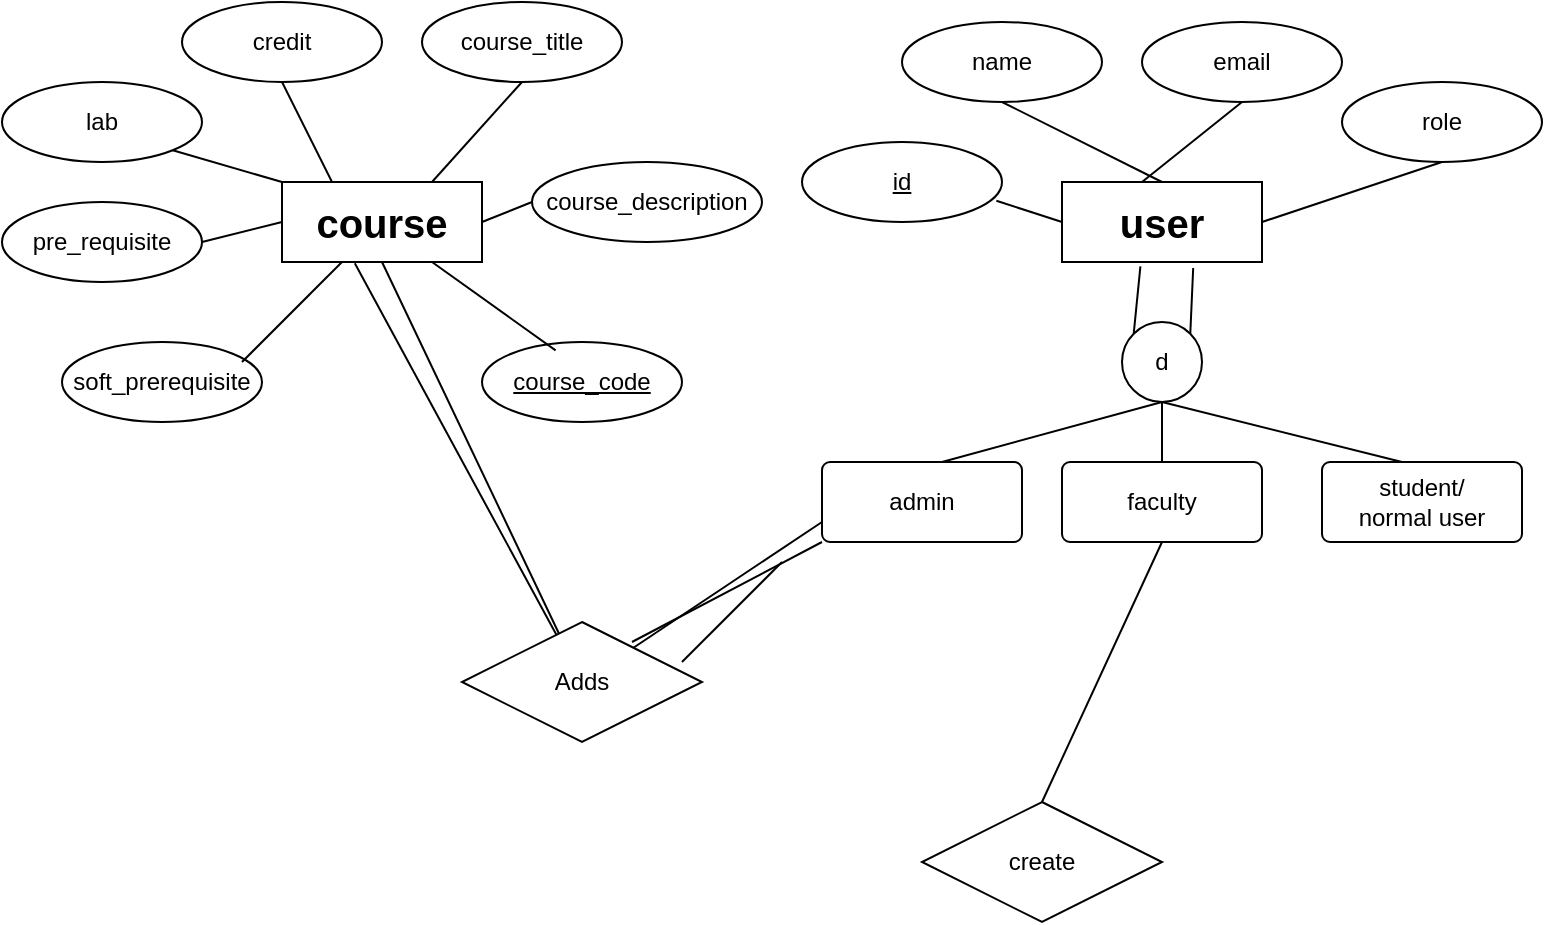 <mxfile version="26.2.14">
  <diagram id="ExRd747YodB1tS0hdPxh" name="Page-1">
    <mxGraphModel dx="1042" dy="562" grid="1" gridSize="10" guides="1" tooltips="1" connect="1" arrows="1" fold="1" page="1" pageScale="1" pageWidth="850" pageHeight="1100" math="0" shadow="0">
      <root>
        <mxCell id="0" />
        <mxCell id="1" parent="0" />
        <mxCell id="kQrc4dePowJOGRrl5MvS-1" value="&lt;b&gt;&lt;font style=&quot;font-size: 20px;&quot;&gt;course&lt;/font&gt;&lt;/b&gt;" style="whiteSpace=wrap;html=1;align=center;" vertex="1" parent="1">
          <mxGeometry x="200" y="270" width="100" height="40" as="geometry" />
        </mxCell>
        <mxCell id="kQrc4dePowJOGRrl5MvS-2" value="soft_prerequisite" style="ellipse;whiteSpace=wrap;html=1;align=center;" vertex="1" parent="1">
          <mxGeometry x="90" y="350" width="100" height="40" as="geometry" />
        </mxCell>
        <mxCell id="kQrc4dePowJOGRrl5MvS-3" value="&lt;u&gt;course_code&lt;/u&gt;" style="ellipse;whiteSpace=wrap;html=1;align=center;" vertex="1" parent="1">
          <mxGeometry x="300" y="350" width="100" height="40" as="geometry" />
        </mxCell>
        <mxCell id="kQrc4dePowJOGRrl5MvS-4" value="pre_requisite" style="ellipse;whiteSpace=wrap;html=1;align=center;" vertex="1" parent="1">
          <mxGeometry x="60" y="280" width="100" height="40" as="geometry" />
        </mxCell>
        <mxCell id="kQrc4dePowJOGRrl5MvS-5" value="course_title" style="ellipse;whiteSpace=wrap;html=1;align=center;" vertex="1" parent="1">
          <mxGeometry x="270" y="180" width="100" height="40" as="geometry" />
        </mxCell>
        <mxCell id="kQrc4dePowJOGRrl5MvS-6" value="lab" style="ellipse;whiteSpace=wrap;html=1;align=center;" vertex="1" parent="1">
          <mxGeometry x="60" y="220" width="100" height="40" as="geometry" />
        </mxCell>
        <mxCell id="kQrc4dePowJOGRrl5MvS-7" value="credit" style="ellipse;whiteSpace=wrap;html=1;align=center;" vertex="1" parent="1">
          <mxGeometry x="150" y="180" width="100" height="40" as="geometry" />
        </mxCell>
        <mxCell id="kQrc4dePowJOGRrl5MvS-8" value="&lt;b&gt;&lt;font style=&quot;font-size: 20px;&quot;&gt;user&lt;/font&gt;&lt;/b&gt;" style="whiteSpace=wrap;html=1;align=center;" vertex="1" parent="1">
          <mxGeometry x="590" y="270" width="100" height="40" as="geometry" />
        </mxCell>
        <mxCell id="kQrc4dePowJOGRrl5MvS-9" value="role" style="ellipse;whiteSpace=wrap;html=1;align=center;" vertex="1" parent="1">
          <mxGeometry x="730" y="220" width="100" height="40" as="geometry" />
        </mxCell>
        <mxCell id="kQrc4dePowJOGRrl5MvS-10" value="email" style="ellipse;whiteSpace=wrap;html=1;align=center;" vertex="1" parent="1">
          <mxGeometry x="630" y="190" width="100" height="40" as="geometry" />
        </mxCell>
        <mxCell id="kQrc4dePowJOGRrl5MvS-11" value="name" style="ellipse;whiteSpace=wrap;html=1;align=center;" vertex="1" parent="1">
          <mxGeometry x="510" y="190" width="100" height="40" as="geometry" />
        </mxCell>
        <mxCell id="kQrc4dePowJOGRrl5MvS-12" value="id" style="ellipse;whiteSpace=wrap;html=1;align=center;fontStyle=4;" vertex="1" parent="1">
          <mxGeometry x="460" y="250" width="100" height="40" as="geometry" />
        </mxCell>
        <mxCell id="kQrc4dePowJOGRrl5MvS-13" value="student/&lt;div&gt;normal user&lt;/div&gt;" style="rounded=1;arcSize=10;whiteSpace=wrap;html=1;align=center;" vertex="1" parent="1">
          <mxGeometry x="720" y="410" width="100" height="40" as="geometry" />
        </mxCell>
        <mxCell id="kQrc4dePowJOGRrl5MvS-14" value="admin" style="rounded=1;arcSize=10;whiteSpace=wrap;html=1;align=center;" vertex="1" parent="1">
          <mxGeometry x="470" y="410" width="100" height="40" as="geometry" />
        </mxCell>
        <mxCell id="kQrc4dePowJOGRrl5MvS-15" value="faculty" style="rounded=1;arcSize=10;whiteSpace=wrap;html=1;align=center;" vertex="1" parent="1">
          <mxGeometry x="590" y="410" width="100" height="40" as="geometry" />
        </mxCell>
        <mxCell id="kQrc4dePowJOGRrl5MvS-16" value="d" style="ellipse;whiteSpace=wrap;html=1;aspect=fixed;" vertex="1" parent="1">
          <mxGeometry x="620" y="340" width="40" height="40" as="geometry" />
        </mxCell>
        <mxCell id="kQrc4dePowJOGRrl5MvS-17" value="" style="endArrow=none;html=1;rounded=0;entryX=0.392;entryY=1.055;entryDx=0;entryDy=0;entryPerimeter=0;exitX=0;exitY=0;exitDx=0;exitDy=0;" edge="1" parent="1" source="kQrc4dePowJOGRrl5MvS-16" target="kQrc4dePowJOGRrl5MvS-8">
          <mxGeometry width="50" height="50" relative="1" as="geometry">
            <mxPoint x="400" y="410" as="sourcePoint" />
            <mxPoint x="450" y="360" as="targetPoint" />
          </mxGeometry>
        </mxCell>
        <mxCell id="kQrc4dePowJOGRrl5MvS-18" value="" style="endArrow=none;html=1;rounded=0;entryX=0.656;entryY=1.075;entryDx=0;entryDy=0;entryPerimeter=0;exitX=1;exitY=0;exitDx=0;exitDy=0;" edge="1" parent="1" source="kQrc4dePowJOGRrl5MvS-16" target="kQrc4dePowJOGRrl5MvS-8">
          <mxGeometry width="50" height="50" relative="1" as="geometry">
            <mxPoint x="400" y="410" as="sourcePoint" />
            <mxPoint x="450" y="360" as="targetPoint" />
          </mxGeometry>
        </mxCell>
        <mxCell id="kQrc4dePowJOGRrl5MvS-19" value="" style="endArrow=none;html=1;rounded=0;entryX=0.5;entryY=1;entryDx=0;entryDy=0;" edge="1" parent="1" target="kQrc4dePowJOGRrl5MvS-16">
          <mxGeometry width="50" height="50" relative="1" as="geometry">
            <mxPoint x="640" y="410" as="sourcePoint" />
            <mxPoint x="690" y="360" as="targetPoint" />
          </mxGeometry>
        </mxCell>
        <mxCell id="kQrc4dePowJOGRrl5MvS-20" value="" style="endArrow=none;html=1;rounded=0;entryX=0.5;entryY=1;entryDx=0;entryDy=0;" edge="1" parent="1" target="kQrc4dePowJOGRrl5MvS-16">
          <mxGeometry width="50" height="50" relative="1" as="geometry">
            <mxPoint x="760" y="410" as="sourcePoint" />
            <mxPoint x="810" y="360" as="targetPoint" />
          </mxGeometry>
        </mxCell>
        <mxCell id="kQrc4dePowJOGRrl5MvS-21" value="" style="endArrow=none;html=1;rounded=0;entryX=0.5;entryY=1;entryDx=0;entryDy=0;" edge="1" parent="1" target="kQrc4dePowJOGRrl5MvS-16">
          <mxGeometry width="50" height="50" relative="1" as="geometry">
            <mxPoint x="530" y="410" as="sourcePoint" />
            <mxPoint x="580" y="360" as="targetPoint" />
          </mxGeometry>
        </mxCell>
        <mxCell id="kQrc4dePowJOGRrl5MvS-22" value="" style="endArrow=none;html=1;rounded=0;exitX=0.972;exitY=0.735;exitDx=0;exitDy=0;exitPerimeter=0;" edge="1" parent="1" source="kQrc4dePowJOGRrl5MvS-12">
          <mxGeometry width="50" height="50" relative="1" as="geometry">
            <mxPoint x="540" y="340" as="sourcePoint" />
            <mxPoint x="590" y="290" as="targetPoint" />
          </mxGeometry>
        </mxCell>
        <mxCell id="kQrc4dePowJOGRrl5MvS-24" value="" style="endArrow=none;html=1;rounded=0;entryX=0.5;entryY=0;entryDx=0;entryDy=0;exitX=0.5;exitY=1;exitDx=0;exitDy=0;" edge="1" parent="1" source="kQrc4dePowJOGRrl5MvS-11" target="kQrc4dePowJOGRrl5MvS-8">
          <mxGeometry width="50" height="50" relative="1" as="geometry">
            <mxPoint x="580" y="265" as="sourcePoint" />
            <mxPoint x="630" y="215" as="targetPoint" />
          </mxGeometry>
        </mxCell>
        <mxCell id="kQrc4dePowJOGRrl5MvS-25" value="" style="endArrow=none;html=1;rounded=0;entryX=0.5;entryY=1;entryDx=0;entryDy=0;exitX=1;exitY=0.5;exitDx=0;exitDy=0;" edge="1" parent="1" source="kQrc4dePowJOGRrl5MvS-8" target="kQrc4dePowJOGRrl5MvS-9">
          <mxGeometry width="50" height="50" relative="1" as="geometry">
            <mxPoint x="690" y="310" as="sourcePoint" />
            <mxPoint x="740" y="260" as="targetPoint" />
          </mxGeometry>
        </mxCell>
        <mxCell id="kQrc4dePowJOGRrl5MvS-26" value="" style="endArrow=none;html=1;rounded=0;entryX=0.5;entryY=1;entryDx=0;entryDy=0;" edge="1" parent="1" target="kQrc4dePowJOGRrl5MvS-10">
          <mxGeometry width="50" height="50" relative="1" as="geometry">
            <mxPoint x="630" y="270" as="sourcePoint" />
            <mxPoint x="680" y="220" as="targetPoint" />
          </mxGeometry>
        </mxCell>
        <mxCell id="kQrc4dePowJOGRrl5MvS-27" value="" style="endArrow=none;html=1;rounded=0;entryX=0;entryY=0;entryDx=0;entryDy=0;exitX=1;exitY=1;exitDx=0;exitDy=0;" edge="1" parent="1" source="kQrc4dePowJOGRrl5MvS-6" target="kQrc4dePowJOGRrl5MvS-1">
          <mxGeometry width="50" height="50" relative="1" as="geometry">
            <mxPoint x="140" y="295" as="sourcePoint" />
            <mxPoint x="190" y="245" as="targetPoint" />
          </mxGeometry>
        </mxCell>
        <mxCell id="kQrc4dePowJOGRrl5MvS-28" value="" style="endArrow=none;html=1;rounded=0;entryX=0;entryY=0.5;entryDx=0;entryDy=0;exitX=1;exitY=0.5;exitDx=0;exitDy=0;" edge="1" parent="1" source="kQrc4dePowJOGRrl5MvS-4" target="kQrc4dePowJOGRrl5MvS-1">
          <mxGeometry width="50" height="50" relative="1" as="geometry">
            <mxPoint x="150" y="325" as="sourcePoint" />
            <mxPoint x="200" y="275" as="targetPoint" />
          </mxGeometry>
        </mxCell>
        <mxCell id="kQrc4dePowJOGRrl5MvS-29" value="" style="endArrow=none;html=1;rounded=0;entryX=0.5;entryY=1;entryDx=0;entryDy=0;exitX=0.25;exitY=0;exitDx=0;exitDy=0;" edge="1" parent="1" source="kQrc4dePowJOGRrl5MvS-1" target="kQrc4dePowJOGRrl5MvS-7">
          <mxGeometry width="50" height="50" relative="1" as="geometry">
            <mxPoint x="190" y="270" as="sourcePoint" />
            <mxPoint x="240" y="220" as="targetPoint" />
          </mxGeometry>
        </mxCell>
        <mxCell id="kQrc4dePowJOGRrl5MvS-30" value="" style="endArrow=none;html=1;rounded=0;exitX=0.75;exitY=0;exitDx=0;exitDy=0;entryX=0.5;entryY=1;entryDx=0;entryDy=0;" edge="1" parent="1" source="kQrc4dePowJOGRrl5MvS-1" target="kQrc4dePowJOGRrl5MvS-5">
          <mxGeometry width="50" height="50" relative="1" as="geometry">
            <mxPoint x="240" y="270" as="sourcePoint" />
            <mxPoint x="290" y="220" as="targetPoint" />
          </mxGeometry>
        </mxCell>
        <mxCell id="kQrc4dePowJOGRrl5MvS-31" value="" style="endArrow=none;html=1;rounded=0;" edge="1" parent="1">
          <mxGeometry width="50" height="50" relative="1" as="geometry">
            <mxPoint x="180" y="360" as="sourcePoint" />
            <mxPoint x="230" y="310" as="targetPoint" />
          </mxGeometry>
        </mxCell>
        <mxCell id="kQrc4dePowJOGRrl5MvS-32" value="" style="endArrow=none;html=1;rounded=0;entryX=0.368;entryY=0.105;entryDx=0;entryDy=0;exitX=0.75;exitY=1;exitDx=0;exitDy=0;entryPerimeter=0;" edge="1" parent="1" source="kQrc4dePowJOGRrl5MvS-1" target="kQrc4dePowJOGRrl5MvS-3">
          <mxGeometry width="50" height="50" relative="1" as="geometry">
            <mxPoint x="310" y="340" as="sourcePoint" />
            <mxPoint x="360" y="290" as="targetPoint" />
          </mxGeometry>
        </mxCell>
        <mxCell id="kQrc4dePowJOGRrl5MvS-33" value="course_description" style="ellipse;whiteSpace=wrap;html=1;align=center;" vertex="1" parent="1">
          <mxGeometry x="325" y="260" width="115" height="40" as="geometry" />
        </mxCell>
        <mxCell id="kQrc4dePowJOGRrl5MvS-34" value="" style="endArrow=none;html=1;rounded=0;exitX=1;exitY=0.5;exitDx=0;exitDy=0;entryX=0;entryY=0.5;entryDx=0;entryDy=0;" edge="1" parent="1" source="kQrc4dePowJOGRrl5MvS-1" target="kQrc4dePowJOGRrl5MvS-33">
          <mxGeometry width="50" height="50" relative="1" as="geometry">
            <mxPoint x="290" y="350" as="sourcePoint" />
            <mxPoint x="340" y="300" as="targetPoint" />
          </mxGeometry>
        </mxCell>
        <mxCell id="kQrc4dePowJOGRrl5MvS-35" value="Adds" style="shape=rhombus;perimeter=rhombusPerimeter;whiteSpace=wrap;html=1;align=center;" vertex="1" parent="1">
          <mxGeometry x="290" y="490" width="120" height="60" as="geometry" />
        </mxCell>
        <mxCell id="kQrc4dePowJOGRrl5MvS-36" value="" style="endArrow=none;html=1;rounded=0;entryX=0.364;entryY=1.015;entryDx=0;entryDy=0;entryPerimeter=0;" edge="1" parent="1" source="kQrc4dePowJOGRrl5MvS-35" target="kQrc4dePowJOGRrl5MvS-1">
          <mxGeometry width="50" height="50" relative="1" as="geometry">
            <mxPoint x="190" y="390" as="sourcePoint" />
            <mxPoint x="240" y="340" as="targetPoint" />
          </mxGeometry>
        </mxCell>
        <mxCell id="kQrc4dePowJOGRrl5MvS-37" value="" style="endArrow=none;html=1;rounded=0;entryX=0;entryY=1;entryDx=0;entryDy=0;" edge="1" parent="1" target="kQrc4dePowJOGRrl5MvS-14">
          <mxGeometry width="50" height="50" relative="1" as="geometry">
            <mxPoint x="375" y="500" as="sourcePoint" />
            <mxPoint x="425" y="450" as="targetPoint" />
          </mxGeometry>
        </mxCell>
        <mxCell id="kQrc4dePowJOGRrl5MvS-38" value="" style="endArrow=none;html=1;rounded=0;entryX=0.5;entryY=1;entryDx=0;entryDy=0;" edge="1" parent="1" source="kQrc4dePowJOGRrl5MvS-35" target="kQrc4dePowJOGRrl5MvS-1">
          <mxGeometry width="50" height="50" relative="1" as="geometry">
            <mxPoint x="220" y="490" as="sourcePoint" />
            <mxPoint x="270" y="440" as="targetPoint" />
          </mxGeometry>
        </mxCell>
        <mxCell id="kQrc4dePowJOGRrl5MvS-39" value="" style="endArrow=none;html=1;rounded=0;entryX=0;entryY=0.75;entryDx=0;entryDy=0;" edge="1" parent="1" source="kQrc4dePowJOGRrl5MvS-35" target="kQrc4dePowJOGRrl5MvS-14">
          <mxGeometry width="50" height="50" relative="1" as="geometry">
            <mxPoint x="370" y="500" as="sourcePoint" />
            <mxPoint x="420" y="450" as="targetPoint" />
          </mxGeometry>
        </mxCell>
        <mxCell id="kQrc4dePowJOGRrl5MvS-41" value="create" style="shape=rhombus;perimeter=rhombusPerimeter;whiteSpace=wrap;html=1;align=center;" vertex="1" parent="1">
          <mxGeometry x="520" y="580" width="120" height="60" as="geometry" />
        </mxCell>
        <mxCell id="kQrc4dePowJOGRrl5MvS-42" value="" style="endArrow=none;html=1;rounded=0;" edge="1" parent="1">
          <mxGeometry width="50" height="50" relative="1" as="geometry">
            <mxPoint x="400" y="510" as="sourcePoint" />
            <mxPoint x="450" y="460" as="targetPoint" />
          </mxGeometry>
        </mxCell>
        <mxCell id="kQrc4dePowJOGRrl5MvS-43" value="" style="endArrow=none;html=1;rounded=0;entryX=0.5;entryY=1;entryDx=0;entryDy=0;exitX=0.5;exitY=0;exitDx=0;exitDy=0;" edge="1" parent="1" source="kQrc4dePowJOGRrl5MvS-41" target="kQrc4dePowJOGRrl5MvS-15">
          <mxGeometry width="50" height="50" relative="1" as="geometry">
            <mxPoint x="580" y="575" as="sourcePoint" />
            <mxPoint x="630" y="525" as="targetPoint" />
          </mxGeometry>
        </mxCell>
      </root>
    </mxGraphModel>
  </diagram>
</mxfile>
